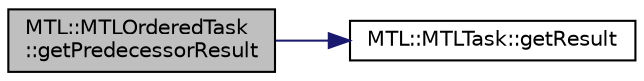 digraph "MTL::MTLOrderedTask::getPredecessorResult"
{
 // LATEX_PDF_SIZE
  edge [fontname="Helvetica",fontsize="10",labelfontname="Helvetica",labelfontsize="10"];
  node [fontname="Helvetica",fontsize="10",shape=record];
  rankdir="LR";
  Node1 [label="MTL::MTLOrderedTask\l::getPredecessorResult",height=0.2,width=0.4,color="black", fillcolor="grey75", style="filled", fontcolor="black",tooltip="Get the Predecessor Result object."];
  Node1 -> Node2 [color="midnightblue",fontsize="10",style="solid"];
  Node2 [label="MTL::MTLTask::getResult",height=0.2,width=0.4,color="black", fillcolor="white", style="filled",URL="$d7/d56/classMTL_1_1MTLTask.html#a48580a37b7656b3dfbe72a014a0c8a93",tooltip="Get the result of the task. When the execution is finished and the result is available."];
}
